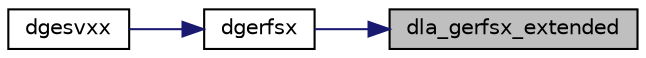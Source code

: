 digraph "dla_gerfsx_extended"
{
 // LATEX_PDF_SIZE
  edge [fontname="Helvetica",fontsize="10",labelfontname="Helvetica",labelfontsize="10"];
  node [fontname="Helvetica",fontsize="10",shape=record];
  rankdir="RL";
  Node1 [label="dla_gerfsx_extended",height=0.2,width=0.4,color="black", fillcolor="grey75", style="filled", fontcolor="black",tooltip="DLA_GERFSX_EXTENDED improves the computed solution to a system of linear equations for general matric..."];
  Node1 -> Node2 [dir="back",color="midnightblue",fontsize="10",style="solid",fontname="Helvetica"];
  Node2 [label="dgerfsx",height=0.2,width=0.4,color="black", fillcolor="white", style="filled",URL="$dgerfsx_8f.html#ae60113eba7a360d9c92cc2b627e0c5d2",tooltip="DGERFSX"];
  Node2 -> Node3 [dir="back",color="midnightblue",fontsize="10",style="solid",fontname="Helvetica"];
  Node3 [label="dgesvxx",height=0.2,width=0.4,color="black", fillcolor="white", style="filled",URL="$dgesvxx_8f.html#a3fed1dc691d07f1e81a049016fe0b67b",tooltip="DGESVXX computes the solution to system of linear equations A * X = B for GE matrices"];
}
